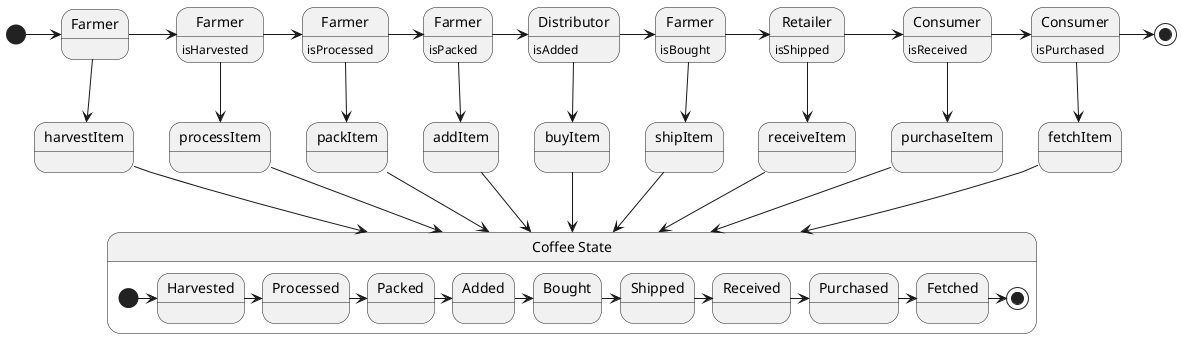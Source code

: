 ' http://www.plantuml.com/plantuml/uml/dPJDRjim3CVlUWgYbm43ScW-BZqCtJeKswreTnjsK2Hc5fROWKHt28Qz-_H1KuOn1t0luL-an1_fYBeFf3trfoEya2PK8Vt2pQFs9_Gte0CKUQk-l_y1A-z-DhJw84wsiBBTxpRw6-rVCT1NmfCQQOa_T8S3Oa7DijPtuCANSXgjC2RmjM8hoS--CnX2XhDU3jya-5CvBV3r5BvHR2jScr-5p68PTfknyQWmDrFcLh6LpDhQZ6HxZVZP1V9ktrFd4-cZjGBQ2cYyIusq9Dxtbmnakwp5NG9_wlg86YUVjhbJR2LxQDmvOrbSvJuZQNV4tELBt7-MFdT2aarg49BHeq7tYXbNzVLE7xesz4Elm-8s5V1SCjZAaH9adn9LxrBlJQD3gQ8kbfV1i_J4AUoODIrahKG9ve1acbm5gxaIwb796zyBAQtiXRoPovF3y4T1sWpnJ1rwg3e5wa22w1pWaG4MoLNkDXIR77pdW4Lo3JS31fMSycy1IqR8rmFHEV2Olabsim9k-w-wnzRsfwDIwXrVwplurY1hCBgD0O3Ly622ALzeZxeD7E8dxB-Xs2pxepuY4GuXRUrC94tFJ8XyIgXxQh0bPnnTOg3EA1TV7QCEqfkm9AlCPqefgvflcC0bEVdsSKx3gxVM-0y0
@startuml State
state "Farmer" as Farmer1
[*] -right-> Farmer1
Farmer1 -down-> harvestItem
harvestItem -down-> CoffeeState

state "Farmer" as Farmer2: isHarvested
Farmer1 -right-> Farmer2
Farmer2 -down-> processItem
processItem -down-> CoffeeState

state "Farmer" as Farmer3: isProcessed
Farmer2 -right-> Farmer3
Farmer3 -down-> packItem
packItem -down-> CoffeeState

state "Farmer" as Farmer4: isPacked
Farmer3 -right-> Farmer4
Farmer4 -down-> addItem
addItem -down-> CoffeeState

state Distributor: isAdded
Farmer4 -right-> Distributor
Distributor -down-> buyItem
buyItem -down-> CoffeeState

state "Farmer" as Farmer5: isBought
Distributor -right-> Farmer5
Farmer5 -down-> shipItem
shipItem -down-> CoffeeState

state Retailer: isShipped
Farmer5 -right-> Retailer
Retailer -down-> receiveItem
receiveItem -down-> CoffeeState

state "Consumer" as Consumer1: isReceived
Retailer -right-> Consumer1
Consumer1 -down-> purchaseItem
purchaseItem -down-> CoffeeState

state "Consumer" as Consumer2: isPurchased
Consumer1 -right-> Consumer2
Consumer2 -down-> fetchItem
fetchItem -down-> CoffeeState

Consumer2 -right-> [*]

state "Coffee State" as CoffeeState {
  [*] -> Harvested
  Harvested -> Processed
  Processed -> Packed
  Packed -> Added
  Added -> Bought
  Bought -> Shipped
  Shipped -> Received
  Received -> Purchased
  Purchased -> Fetched
  Fetched -> [*]
}
@enduml

' Farmer: The Farmer can
'   - harvest coffee beans
'   - process coffee beans
'   - pack coffee palettes
'   - add coffee palettes
'   - ship coffee palettes
'   - track authenticity
' Distributor: The Distributor can
'   - buy coffee palettes
'   - track authenticity
' Retailer: The Retailer can
'   - receive coffee palettes
'   - track authenticity
' Consumer: The consumer can
'   - buy coffee palettes
'   - track authenticity
